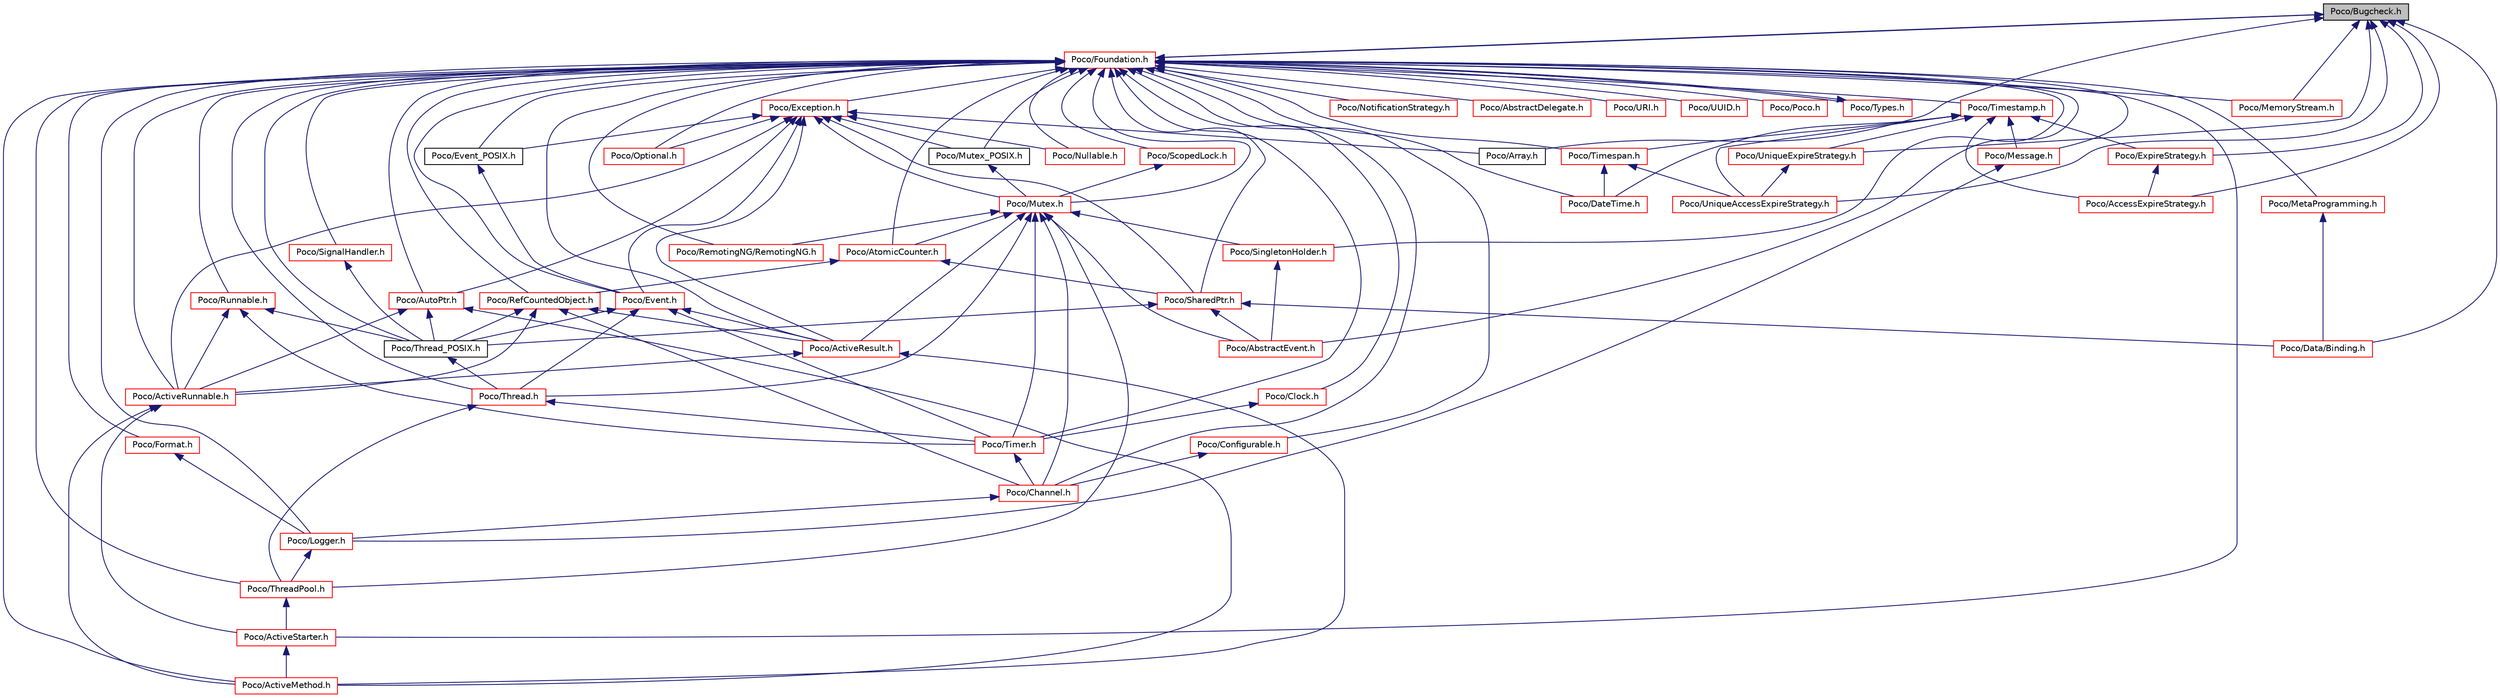 digraph "Poco/Bugcheck.h"
{
 // LATEX_PDF_SIZE
  edge [fontname="Helvetica",fontsize="10",labelfontname="Helvetica",labelfontsize="10"];
  node [fontname="Helvetica",fontsize="10",shape=record];
  Node1 [label="Poco/Bugcheck.h",height=0.2,width=0.4,color="black", fillcolor="grey75", style="filled", fontcolor="black",tooltip=" "];
  Node1 -> Node2 [dir="back",color="midnightblue",fontsize="10",style="solid",fontname="Helvetica"];
  Node2 [label="Poco/Foundation.h",height=0.2,width=0.4,color="red", fillcolor="white", style="filled",URL="$Foundation_8h.html",tooltip=" "];
  Node2 -> Node3 [dir="back",color="midnightblue",fontsize="10",style="solid",fontname="Helvetica"];
  Node3 [label="Poco/Poco.h",height=0.2,width=0.4,color="red", fillcolor="white", style="filled",URL="$Poco_8h.html",tooltip=" "];
  Node2 -> Node1 [dir="back",color="midnightblue",fontsize="10",style="solid",fontname="Helvetica"];
  Node2 -> Node314 [dir="back",color="midnightblue",fontsize="10",style="solid",fontname="Helvetica"];
  Node314 [label="Poco/Types.h",height=0.2,width=0.4,color="red", fillcolor="white", style="filled",URL="$Types_8h.html",tooltip=" "];
  Node314 -> Node2 [dir="back",color="midnightblue",fontsize="10",style="solid",fontname="Helvetica"];
  Node2 -> Node381 [dir="back",color="midnightblue",fontsize="10",style="solid",fontname="Helvetica"];
  Node381 [label="Poco/AbstractEvent.h",height=0.2,width=0.4,color="red", fillcolor="white", style="filled",URL="$AbstractEvent_8h.html",tooltip=" "];
  Node2 -> Node487 [dir="back",color="midnightblue",fontsize="10",style="solid",fontname="Helvetica"];
  Node487 [label="Poco/SingletonHolder.h",height=0.2,width=0.4,color="red", fillcolor="white", style="filled",URL="$SingletonHolder_8h.html",tooltip=" "];
  Node487 -> Node381 [dir="back",color="midnightblue",fontsize="10",style="solid",fontname="Helvetica"];
  Node2 -> Node494 [dir="back",color="midnightblue",fontsize="10",style="solid",fontname="Helvetica"];
  Node494 [label="Poco/Mutex.h",height=0.2,width=0.4,color="red", fillcolor="white", style="filled",URL="$Mutex_8h.html",tooltip=" "];
  Node494 -> Node487 [dir="back",color="midnightblue",fontsize="10",style="solid",fontname="Helvetica"];
  Node494 -> Node495 [dir="back",color="midnightblue",fontsize="10",style="solid",fontname="Helvetica"];
  Node495 [label="Poco/AtomicCounter.h",height=0.2,width=0.4,color="red", fillcolor="white", style="filled",URL="$AtomicCounter_8h.html",tooltip=" "];
  Node495 -> Node496 [dir="back",color="midnightblue",fontsize="10",style="solid",fontname="Helvetica"];
  Node496 [label="Poco/SharedPtr.h",height=0.2,width=0.4,color="red", fillcolor="white", style="filled",URL="$SharedPtr_8h.html",tooltip=" "];
  Node496 -> Node381 [dir="back",color="midnightblue",fontsize="10",style="solid",fontname="Helvetica"];
  Node496 -> Node497 [dir="back",color="midnightblue",fontsize="10",style="solid",fontname="Helvetica"];
  Node497 [label="Poco/Thread_POSIX.h",height=0.2,width=0.4,color="black", fillcolor="white", style="filled",URL="$Thread__POSIX_8h.html",tooltip=" "];
  Node497 -> Node498 [dir="back",color="midnightblue",fontsize="10",style="solid",fontname="Helvetica"];
  Node498 [label="Poco/Thread.h",height=0.2,width=0.4,color="red", fillcolor="white", style="filled",URL="$Thread_8h.html",tooltip=" "];
  Node498 -> Node499 [dir="back",color="midnightblue",fontsize="10",style="solid",fontname="Helvetica"];
  Node499 [label="Poco/ThreadPool.h",height=0.2,width=0.4,color="red", fillcolor="white", style="filled",URL="$ThreadPool_8h.html",tooltip=" "];
  Node499 -> Node500 [dir="back",color="midnightblue",fontsize="10",style="solid",fontname="Helvetica"];
  Node500 [label="Poco/ActiveStarter.h",height=0.2,width=0.4,color="red", fillcolor="white", style="filled",URL="$ActiveStarter_8h.html",tooltip=" "];
  Node500 -> Node501 [dir="back",color="midnightblue",fontsize="10",style="solid",fontname="Helvetica"];
  Node501 [label="Poco/ActiveMethod.h",height=0.2,width=0.4,color="red", fillcolor="white", style="filled",URL="$ActiveMethod_8h.html",tooltip=" "];
  Node498 -> Node506 [dir="back",color="midnightblue",fontsize="10",style="solid",fontname="Helvetica"];
  Node506 [label="Poco/Timer.h",height=0.2,width=0.4,color="red", fillcolor="white", style="filled",URL="$Timer_8h.html",tooltip=" "];
  Node506 -> Node507 [dir="back",color="midnightblue",fontsize="10",style="solid",fontname="Helvetica"];
  Node507 [label="Poco/Channel.h",height=0.2,width=0.4,color="red", fillcolor="white", style="filled",URL="$Channel_8h.html",tooltip=" "];
  Node507 -> Node508 [dir="back",color="midnightblue",fontsize="10",style="solid",fontname="Helvetica"];
  Node508 [label="Poco/Logger.h",height=0.2,width=0.4,color="red", fillcolor="white", style="filled",URL="$Logger_8h.html",tooltip=" "];
  Node508 -> Node499 [dir="back",color="midnightblue",fontsize="10",style="solid",fontname="Helvetica"];
  Node496 -> Node341 [dir="back",color="midnightblue",fontsize="10",style="solid",fontname="Helvetica"];
  Node341 [label="Poco/Data/Binding.h",height=0.2,width=0.4,color="red", fillcolor="white", style="filled",URL="$Binding_8h.html",tooltip=" "];
  Node495 -> Node581 [dir="back",color="midnightblue",fontsize="10",style="solid",fontname="Helvetica"];
  Node581 [label="Poco/RefCountedObject.h",height=0.2,width=0.4,color="red", fillcolor="white", style="filled",URL="$RefCountedObject_8h.html",tooltip=" "];
  Node581 -> Node582 [dir="back",color="midnightblue",fontsize="10",style="solid",fontname="Helvetica"];
  Node582 [label="Poco/ActiveResult.h",height=0.2,width=0.4,color="red", fillcolor="white", style="filled",URL="$ActiveResult_8h.html",tooltip=" "];
  Node582 -> Node501 [dir="back",color="midnightblue",fontsize="10",style="solid",fontname="Helvetica"];
  Node582 -> Node583 [dir="back",color="midnightblue",fontsize="10",style="solid",fontname="Helvetica"];
  Node583 [label="Poco/ActiveRunnable.h",height=0.2,width=0.4,color="red", fillcolor="white", style="filled",URL="$ActiveRunnable_8h.html",tooltip=" "];
  Node583 -> Node501 [dir="back",color="midnightblue",fontsize="10",style="solid",fontname="Helvetica"];
  Node583 -> Node500 [dir="back",color="midnightblue",fontsize="10",style="solid",fontname="Helvetica"];
  Node581 -> Node583 [dir="back",color="midnightblue",fontsize="10",style="solid",fontname="Helvetica"];
  Node581 -> Node497 [dir="back",color="midnightblue",fontsize="10",style="solid",fontname="Helvetica"];
  Node581 -> Node507 [dir="back",color="midnightblue",fontsize="10",style="solid",fontname="Helvetica"];
  Node494 -> Node381 [dir="back",color="midnightblue",fontsize="10",style="solid",fontname="Helvetica"];
  Node494 -> Node582 [dir="back",color="midnightblue",fontsize="10",style="solid",fontname="Helvetica"];
  Node494 -> Node498 [dir="back",color="midnightblue",fontsize="10",style="solid",fontname="Helvetica"];
  Node494 -> Node499 [dir="back",color="midnightblue",fontsize="10",style="solid",fontname="Helvetica"];
  Node494 -> Node507 [dir="back",color="midnightblue",fontsize="10",style="solid",fontname="Helvetica"];
  Node494 -> Node506 [dir="back",color="midnightblue",fontsize="10",style="solid",fontname="Helvetica"];
  Node494 -> Node704 [dir="back",color="midnightblue",fontsize="10",style="solid",fontname="Helvetica"];
  Node704 [label="Poco/RemotingNG/RemotingNG.h",height=0.2,width=0.4,color="red", fillcolor="white", style="filled",URL="$RemotingNG_8h.html",tooltip=" "];
  Node2 -> Node744 [dir="back",color="midnightblue",fontsize="10",style="solid",fontname="Helvetica"];
  Node744 [label="Poco/Exception.h",height=0.2,width=0.4,color="red", fillcolor="white", style="filled",URL="$Exception_8h.html",tooltip=" "];
  Node744 -> Node494 [dir="back",color="midnightblue",fontsize="10",style="solid",fontname="Helvetica"];
  Node744 -> Node745 [dir="back",color="midnightblue",fontsize="10",style="solid",fontname="Helvetica"];
  Node745 [label="Poco/Mutex_POSIX.h",height=0.2,width=0.4,color="black", fillcolor="white", style="filled",URL="$Mutex__POSIX_8h.html",tooltip=" "];
  Node745 -> Node494 [dir="back",color="midnightblue",fontsize="10",style="solid",fontname="Helvetica"];
  Node744 -> Node496 [dir="back",color="midnightblue",fontsize="10",style="solid",fontname="Helvetica"];
  Node744 -> Node746 [dir="back",color="midnightblue",fontsize="10",style="solid",fontname="Helvetica"];
  Node746 [label="Poco/Event.h",height=0.2,width=0.4,color="red", fillcolor="white", style="filled",URL="$Event_8h.html",tooltip=" "];
  Node746 -> Node582 [dir="back",color="midnightblue",fontsize="10",style="solid",fontname="Helvetica"];
  Node746 -> Node498 [dir="back",color="midnightblue",fontsize="10",style="solid",fontname="Helvetica"];
  Node746 -> Node497 [dir="back",color="midnightblue",fontsize="10",style="solid",fontname="Helvetica"];
  Node746 -> Node506 [dir="back",color="midnightblue",fontsize="10",style="solid",fontname="Helvetica"];
  Node744 -> Node747 [dir="back",color="midnightblue",fontsize="10",style="solid",fontname="Helvetica"];
  Node747 [label="Poco/Event_POSIX.h",height=0.2,width=0.4,color="black", fillcolor="white", style="filled",URL="$Event__POSIX_8h.html",tooltip=" "];
  Node747 -> Node746 [dir="back",color="midnightblue",fontsize="10",style="solid",fontname="Helvetica"];
  Node744 -> Node582 [dir="back",color="midnightblue",fontsize="10",style="solid",fontname="Helvetica"];
  Node744 -> Node748 [dir="back",color="midnightblue",fontsize="10",style="solid",fontname="Helvetica"];
  Node748 [label="Poco/AutoPtr.h",height=0.2,width=0.4,color="red", fillcolor="white", style="filled",URL="$AutoPtr_8h.html",tooltip=" "];
  Node748 -> Node583 [dir="back",color="midnightblue",fontsize="10",style="solid",fontname="Helvetica"];
  Node748 -> Node497 [dir="back",color="midnightblue",fontsize="10",style="solid",fontname="Helvetica"];
  Node748 -> Node501 [dir="back",color="midnightblue",fontsize="10",style="solid",fontname="Helvetica"];
  Node744 -> Node583 [dir="back",color="midnightblue",fontsize="10",style="solid",fontname="Helvetica"];
  Node744 -> Node752 [dir="back",color="midnightblue",fontsize="10",style="solid",fontname="Helvetica"];
  Node752 [label="Poco/Optional.h",height=0.2,width=0.4,color="red", fillcolor="white", style="filled",URL="$Optional_8h.html",tooltip=" "];
  Node744 -> Node753 [dir="back",color="midnightblue",fontsize="10",style="solid",fontname="Helvetica"];
  Node753 [label="Poco/Nullable.h",height=0.2,width=0.4,color="red", fillcolor="white", style="filled",URL="$Nullable_8h.html",tooltip=" "];
  Node744 -> Node763 [dir="back",color="midnightblue",fontsize="10",style="solid",fontname="Helvetica"];
  Node763 [label="Poco/Array.h",height=0.2,width=0.4,color="black", fillcolor="white", style="filled",URL="$Array_8h.html",tooltip=" "];
  Node2 -> Node817 [dir="back",color="midnightblue",fontsize="10",style="solid",fontname="Helvetica"];
  Node817 [label="Poco/ScopedLock.h",height=0.2,width=0.4,color="red", fillcolor="white", style="filled",URL="$ScopedLock_8h.html",tooltip=" "];
  Node817 -> Node494 [dir="back",color="midnightblue",fontsize="10",style="solid",fontname="Helvetica"];
  Node2 -> Node745 [dir="back",color="midnightblue",fontsize="10",style="solid",fontname="Helvetica"];
  Node2 -> Node496 [dir="back",color="midnightblue",fontsize="10",style="solid",fontname="Helvetica"];
  Node2 -> Node495 [dir="back",color="midnightblue",fontsize="10",style="solid",fontname="Helvetica"];
  Node2 -> Node582 [dir="back",color="midnightblue",fontsize="10",style="solid",fontname="Helvetica"];
  Node2 -> Node746 [dir="back",color="midnightblue",fontsize="10",style="solid",fontname="Helvetica"];
  Node2 -> Node747 [dir="back",color="midnightblue",fontsize="10",style="solid",fontname="Helvetica"];
  Node2 -> Node581 [dir="back",color="midnightblue",fontsize="10",style="solid",fontname="Helvetica"];
  Node2 -> Node501 [dir="back",color="midnightblue",fontsize="10",style="solid",fontname="Helvetica"];
  Node2 -> Node583 [dir="back",color="midnightblue",fontsize="10",style="solid",fontname="Helvetica"];
  Node2 -> Node819 [dir="back",color="midnightblue",fontsize="10",style="solid",fontname="Helvetica"];
  Node819 [label="Poco/Runnable.h",height=0.2,width=0.4,color="red", fillcolor="white", style="filled",URL="$Runnable_8h.html",tooltip=" "];
  Node819 -> Node583 [dir="back",color="midnightblue",fontsize="10",style="solid",fontname="Helvetica"];
  Node819 -> Node497 [dir="back",color="midnightblue",fontsize="10",style="solid",fontname="Helvetica"];
  Node819 -> Node506 [dir="back",color="midnightblue",fontsize="10",style="solid",fontname="Helvetica"];
  Node2 -> Node748 [dir="back",color="midnightblue",fontsize="10",style="solid",fontname="Helvetica"];
  Node2 -> Node500 [dir="back",color="midnightblue",fontsize="10",style="solid",fontname="Helvetica"];
  Node2 -> Node499 [dir="back",color="midnightblue",fontsize="10",style="solid",fontname="Helvetica"];
  Node2 -> Node498 [dir="back",color="midnightblue",fontsize="10",style="solid",fontname="Helvetica"];
  Node2 -> Node497 [dir="back",color="midnightblue",fontsize="10",style="solid",fontname="Helvetica"];
  Node2 -> Node822 [dir="back",color="midnightblue",fontsize="10",style="solid",fontname="Helvetica"];
  Node822 [label="Poco/SignalHandler.h",height=0.2,width=0.4,color="red", fillcolor="white", style="filled",URL="$SignalHandler_8h.html",tooltip=" "];
  Node822 -> Node497 [dir="back",color="midnightblue",fontsize="10",style="solid",fontname="Helvetica"];
  Node2 -> Node508 [dir="back",color="midnightblue",fontsize="10",style="solid",fontname="Helvetica"];
  Node2 -> Node507 [dir="back",color="midnightblue",fontsize="10",style="solid",fontname="Helvetica"];
  Node2 -> Node823 [dir="back",color="midnightblue",fontsize="10",style="solid",fontname="Helvetica"];
  Node823 [label="Poco/Configurable.h",height=0.2,width=0.4,color="red", fillcolor="white", style="filled",URL="$Configurable_8h.html",tooltip=" "];
  Node823 -> Node507 [dir="back",color="midnightblue",fontsize="10",style="solid",fontname="Helvetica"];
  Node2 -> Node506 [dir="back",color="midnightblue",fontsize="10",style="solid",fontname="Helvetica"];
  Node2 -> Node824 [dir="back",color="midnightblue",fontsize="10",style="solid",fontname="Helvetica"];
  Node824 [label="Poco/Clock.h",height=0.2,width=0.4,color="red", fillcolor="white", style="filled",URL="$Clock_8h.html",tooltip=" "];
  Node824 -> Node506 [dir="back",color="midnightblue",fontsize="10",style="solid",fontname="Helvetica"];
  Node2 -> Node826 [dir="back",color="midnightblue",fontsize="10",style="solid",fontname="Helvetica"];
  Node826 [label="Poco/Message.h",height=0.2,width=0.4,color="red", fillcolor="white", style="filled",URL="$Message_8h.html",tooltip=" "];
  Node826 -> Node508 [dir="back",color="midnightblue",fontsize="10",style="solid",fontname="Helvetica"];
  Node2 -> Node827 [dir="back",color="midnightblue",fontsize="10",style="solid",fontname="Helvetica"];
  Node827 [label="Poco/Timestamp.h",height=0.2,width=0.4,color="red", fillcolor="white", style="filled",URL="$Timestamp_8h.html",tooltip=" "];
  Node827 -> Node826 [dir="back",color="midnightblue",fontsize="10",style="solid",fontname="Helvetica"];
  Node827 -> Node828 [dir="back",color="midnightblue",fontsize="10",style="solid",fontname="Helvetica"];
  Node828 [label="Poco/DateTime.h",height=0.2,width=0.4,color="red", fillcolor="white", style="filled",URL="$DateTime_8h.html",tooltip=" "];
  Node827 -> Node838 [dir="back",color="midnightblue",fontsize="10",style="solid",fontname="Helvetica"];
  Node838 [label="Poco/Timespan.h",height=0.2,width=0.4,color="red", fillcolor="white", style="filled",URL="$Timespan_8h.html",tooltip=" "];
  Node838 -> Node828 [dir="back",color="midnightblue",fontsize="10",style="solid",fontname="Helvetica"];
  Node838 -> Node842 [dir="back",color="midnightblue",fontsize="10",style="solid",fontname="Helvetica"];
  Node842 [label="Poco/UniqueAccessExpireStrategy.h",height=0.2,width=0.4,color="red", fillcolor="white", style="filled",URL="$UniqueAccessExpireStrategy_8h.html",tooltip=" "];
  Node827 -> Node844 [dir="back",color="midnightblue",fontsize="10",style="solid",fontname="Helvetica"];
  Node844 [label="Poco/ExpireStrategy.h",height=0.2,width=0.4,color="red", fillcolor="white", style="filled",URL="$ExpireStrategy_8h.html",tooltip=" "];
  Node844 -> Node845 [dir="back",color="midnightblue",fontsize="10",style="solid",fontname="Helvetica"];
  Node845 [label="Poco/AccessExpireStrategy.h",height=0.2,width=0.4,color="red", fillcolor="white", style="filled",URL="$AccessExpireStrategy_8h.html",tooltip=" "];
  Node827 -> Node845 [dir="back",color="midnightblue",fontsize="10",style="solid",fontname="Helvetica"];
  Node827 -> Node862 [dir="back",color="midnightblue",fontsize="10",style="solid",fontname="Helvetica"];
  Node862 [label="Poco/UniqueExpireStrategy.h",height=0.2,width=0.4,color="red", fillcolor="white", style="filled",URL="$UniqueExpireStrategy_8h.html",tooltip=" "];
  Node862 -> Node842 [dir="back",color="midnightblue",fontsize="10",style="solid",fontname="Helvetica"];
  Node827 -> Node842 [dir="back",color="midnightblue",fontsize="10",style="solid",fontname="Helvetica"];
  Node2 -> Node751 [dir="back",color="midnightblue",fontsize="10",style="solid",fontname="Helvetica"];
  Node751 [label="Poco/Format.h",height=0.2,width=0.4,color="red", fillcolor="white", style="filled",URL="$Format_8h.html",tooltip=" "];
  Node751 -> Node508 [dir="back",color="midnightblue",fontsize="10",style="solid",fontname="Helvetica"];
  Node2 -> Node865 [dir="back",color="midnightblue",fontsize="10",style="solid",fontname="Helvetica"];
  Node865 [label="Poco/MetaProgramming.h",height=0.2,width=0.4,color="red", fillcolor="white", style="filled",URL="$MetaProgramming_8h.html",tooltip=" "];
  Node865 -> Node341 [dir="back",color="midnightblue",fontsize="10",style="solid",fontname="Helvetica"];
  Node2 -> Node868 [dir="back",color="midnightblue",fontsize="10",style="solid",fontname="Helvetica"];
  Node868 [label="Poco/NotificationStrategy.h",height=0.2,width=0.4,color="red", fillcolor="white", style="filled",URL="$NotificationStrategy_8h.html",tooltip=" "];
  Node2 -> Node869 [dir="back",color="midnightblue",fontsize="10",style="solid",fontname="Helvetica"];
  Node869 [label="Poco/AbstractDelegate.h",height=0.2,width=0.4,color="red", fillcolor="white", style="filled",URL="$AbstractDelegate_8h.html",tooltip=" "];
  Node2 -> Node704 [dir="back",color="midnightblue",fontsize="10",style="solid",fontname="Helvetica"];
  Node2 -> Node752 [dir="back",color="midnightblue",fontsize="10",style="solid",fontname="Helvetica"];
  Node2 -> Node753 [dir="back",color="midnightblue",fontsize="10",style="solid",fontname="Helvetica"];
  Node2 -> Node871 [dir="back",color="midnightblue",fontsize="10",style="solid",fontname="Helvetica"];
  Node871 [label="Poco/URI.h",height=0.2,width=0.4,color="red", fillcolor="white", style="filled",URL="$URI_8h.html",tooltip=" "];
  Node2 -> Node873 [dir="back",color="midnightblue",fontsize="10",style="solid",fontname="Helvetica"];
  Node873 [label="Poco/UUID.h",height=0.2,width=0.4,color="red", fillcolor="white", style="filled",URL="$UUID_8h.html",tooltip=" "];
  Node2 -> Node828 [dir="back",color="midnightblue",fontsize="10",style="solid",fontname="Helvetica"];
  Node2 -> Node838 [dir="back",color="midnightblue",fontsize="10",style="solid",fontname="Helvetica"];
  Node2 -> Node893 [dir="back",color="midnightblue",fontsize="10",style="solid",fontname="Helvetica"];
  Node893 [label="Poco/MemoryStream.h",height=0.2,width=0.4,color="red", fillcolor="white", style="filled",URL="$MemoryStream_8h.html",tooltip=" "];
  Node1 -> Node893 [dir="back",color="midnightblue",fontsize="10",style="solid",fontname="Helvetica"];
  Node1 -> Node844 [dir="back",color="midnightblue",fontsize="10",style="solid",fontname="Helvetica"];
  Node1 -> Node845 [dir="back",color="midnightblue",fontsize="10",style="solid",fontname="Helvetica"];
  Node1 -> Node763 [dir="back",color="midnightblue",fontsize="10",style="solid",fontname="Helvetica"];
  Node1 -> Node341 [dir="back",color="midnightblue",fontsize="10",style="solid",fontname="Helvetica"];
  Node1 -> Node862 [dir="back",color="midnightblue",fontsize="10",style="solid",fontname="Helvetica"];
  Node1 -> Node842 [dir="back",color="midnightblue",fontsize="10",style="solid",fontname="Helvetica"];
}
